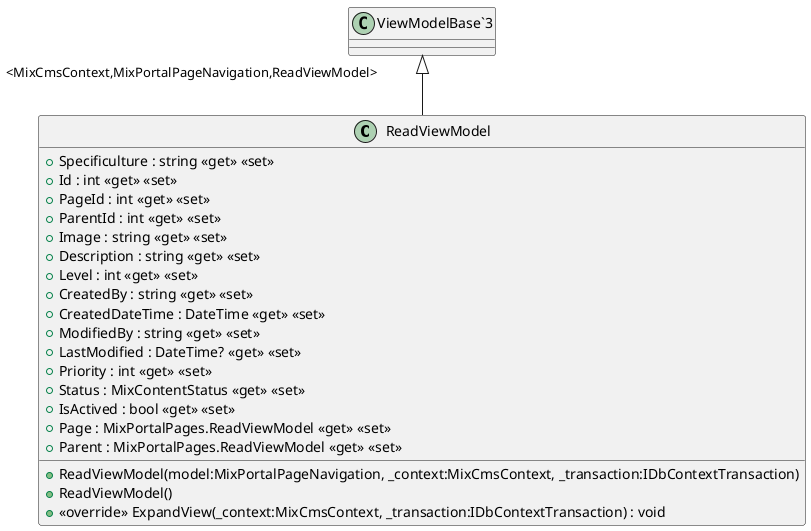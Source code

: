 @startuml
class ReadViewModel {
    + ReadViewModel(model:MixPortalPageNavigation, _context:MixCmsContext, _transaction:IDbContextTransaction)
    + ReadViewModel()
    + Specificulture : string <<get>> <<set>>
    + Id : int <<get>> <<set>>
    + PageId : int <<get>> <<set>>
    + ParentId : int <<get>> <<set>>
    + Image : string <<get>> <<set>>
    + Description : string <<get>> <<set>>
    + Level : int <<get>> <<set>>
    + CreatedBy : string <<get>> <<set>>
    + CreatedDateTime : DateTime <<get>> <<set>>
    + ModifiedBy : string <<get>> <<set>>
    + LastModified : DateTime? <<get>> <<set>>
    + Priority : int <<get>> <<set>>
    + Status : MixContentStatus <<get>> <<set>>
    + IsActived : bool <<get>> <<set>>
    + Page : MixPortalPages.ReadViewModel <<get>> <<set>>
    + Parent : MixPortalPages.ReadViewModel <<get>> <<set>>
    + <<override>> ExpandView(_context:MixCmsContext, _transaction:IDbContextTransaction) : void
}
"ViewModelBase`3" "<MixCmsContext,MixPortalPageNavigation,ReadViewModel>" <|-- ReadViewModel
@enduml
